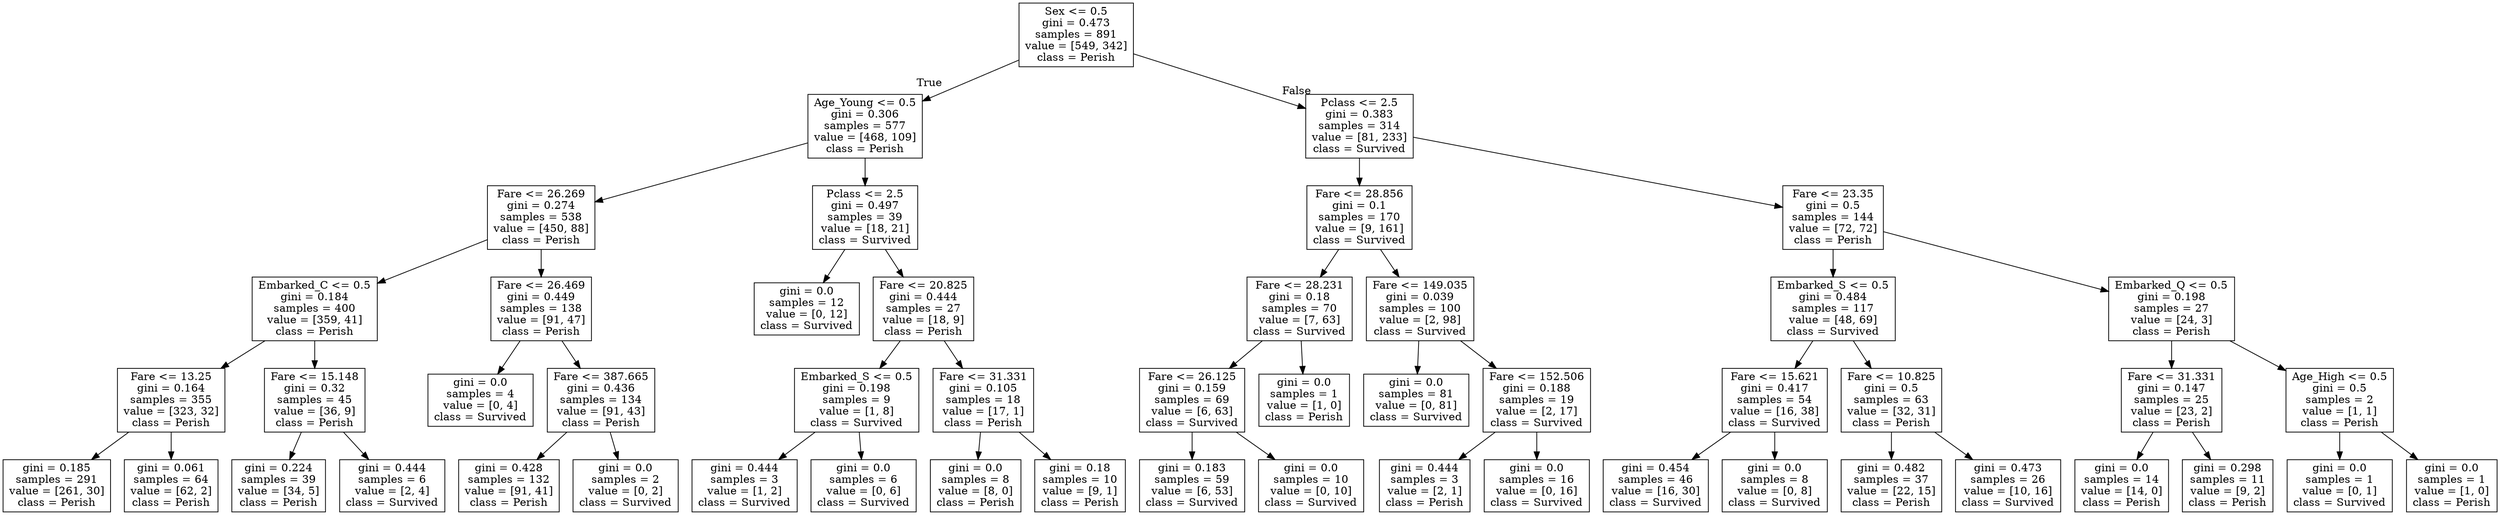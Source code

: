 digraph Tree {
node [shape=box] ;
0 [label="Sex <= 0.5\ngini = 0.473\nsamples = 891\nvalue = [549, 342]\nclass = Perish"] ;
1 [label="Age_Young <= 0.5\ngini = 0.306\nsamples = 577\nvalue = [468, 109]\nclass = Perish"] ;
0 -> 1 [labeldistance=2.5, labelangle=45, headlabel="True"] ;
2 [label="Fare <= 26.269\ngini = 0.274\nsamples = 538\nvalue = [450, 88]\nclass = Perish"] ;
1 -> 2 ;
3 [label="Embarked_C <= 0.5\ngini = 0.184\nsamples = 400\nvalue = [359, 41]\nclass = Perish"] ;
2 -> 3 ;
4 [label="Fare <= 13.25\ngini = 0.164\nsamples = 355\nvalue = [323, 32]\nclass = Perish"] ;
3 -> 4 ;
5 [label="gini = 0.185\nsamples = 291\nvalue = [261, 30]\nclass = Perish"] ;
4 -> 5 ;
6 [label="gini = 0.061\nsamples = 64\nvalue = [62, 2]\nclass = Perish"] ;
4 -> 6 ;
7 [label="Fare <= 15.148\ngini = 0.32\nsamples = 45\nvalue = [36, 9]\nclass = Perish"] ;
3 -> 7 ;
8 [label="gini = 0.224\nsamples = 39\nvalue = [34, 5]\nclass = Perish"] ;
7 -> 8 ;
9 [label="gini = 0.444\nsamples = 6\nvalue = [2, 4]\nclass = Survived"] ;
7 -> 9 ;
10 [label="Fare <= 26.469\ngini = 0.449\nsamples = 138\nvalue = [91, 47]\nclass = Perish"] ;
2 -> 10 ;
11 [label="gini = 0.0\nsamples = 4\nvalue = [0, 4]\nclass = Survived"] ;
10 -> 11 ;
12 [label="Fare <= 387.665\ngini = 0.436\nsamples = 134\nvalue = [91, 43]\nclass = Perish"] ;
10 -> 12 ;
13 [label="gini = 0.428\nsamples = 132\nvalue = [91, 41]\nclass = Perish"] ;
12 -> 13 ;
14 [label="gini = 0.0\nsamples = 2\nvalue = [0, 2]\nclass = Survived"] ;
12 -> 14 ;
15 [label="Pclass <= 2.5\ngini = 0.497\nsamples = 39\nvalue = [18, 21]\nclass = Survived"] ;
1 -> 15 ;
16 [label="gini = 0.0\nsamples = 12\nvalue = [0, 12]\nclass = Survived"] ;
15 -> 16 ;
17 [label="Fare <= 20.825\ngini = 0.444\nsamples = 27\nvalue = [18, 9]\nclass = Perish"] ;
15 -> 17 ;
18 [label="Embarked_S <= 0.5\ngini = 0.198\nsamples = 9\nvalue = [1, 8]\nclass = Survived"] ;
17 -> 18 ;
19 [label="gini = 0.444\nsamples = 3\nvalue = [1, 2]\nclass = Survived"] ;
18 -> 19 ;
20 [label="gini = 0.0\nsamples = 6\nvalue = [0, 6]\nclass = Survived"] ;
18 -> 20 ;
21 [label="Fare <= 31.331\ngini = 0.105\nsamples = 18\nvalue = [17, 1]\nclass = Perish"] ;
17 -> 21 ;
22 [label="gini = 0.0\nsamples = 8\nvalue = [8, 0]\nclass = Perish"] ;
21 -> 22 ;
23 [label="gini = 0.18\nsamples = 10\nvalue = [9, 1]\nclass = Perish"] ;
21 -> 23 ;
24 [label="Pclass <= 2.5\ngini = 0.383\nsamples = 314\nvalue = [81, 233]\nclass = Survived"] ;
0 -> 24 [labeldistance=2.5, labelangle=-45, headlabel="False"] ;
25 [label="Fare <= 28.856\ngini = 0.1\nsamples = 170\nvalue = [9, 161]\nclass = Survived"] ;
24 -> 25 ;
26 [label="Fare <= 28.231\ngini = 0.18\nsamples = 70\nvalue = [7, 63]\nclass = Survived"] ;
25 -> 26 ;
27 [label="Fare <= 26.125\ngini = 0.159\nsamples = 69\nvalue = [6, 63]\nclass = Survived"] ;
26 -> 27 ;
28 [label="gini = 0.183\nsamples = 59\nvalue = [6, 53]\nclass = Survived"] ;
27 -> 28 ;
29 [label="gini = 0.0\nsamples = 10\nvalue = [0, 10]\nclass = Survived"] ;
27 -> 29 ;
30 [label="gini = 0.0\nsamples = 1\nvalue = [1, 0]\nclass = Perish"] ;
26 -> 30 ;
31 [label="Fare <= 149.035\ngini = 0.039\nsamples = 100\nvalue = [2, 98]\nclass = Survived"] ;
25 -> 31 ;
32 [label="gini = 0.0\nsamples = 81\nvalue = [0, 81]\nclass = Survived"] ;
31 -> 32 ;
33 [label="Fare <= 152.506\ngini = 0.188\nsamples = 19\nvalue = [2, 17]\nclass = Survived"] ;
31 -> 33 ;
34 [label="gini = 0.444\nsamples = 3\nvalue = [2, 1]\nclass = Perish"] ;
33 -> 34 ;
35 [label="gini = 0.0\nsamples = 16\nvalue = [0, 16]\nclass = Survived"] ;
33 -> 35 ;
36 [label="Fare <= 23.35\ngini = 0.5\nsamples = 144\nvalue = [72, 72]\nclass = Perish"] ;
24 -> 36 ;
37 [label="Embarked_S <= 0.5\ngini = 0.484\nsamples = 117\nvalue = [48, 69]\nclass = Survived"] ;
36 -> 37 ;
38 [label="Fare <= 15.621\ngini = 0.417\nsamples = 54\nvalue = [16, 38]\nclass = Survived"] ;
37 -> 38 ;
39 [label="gini = 0.454\nsamples = 46\nvalue = [16, 30]\nclass = Survived"] ;
38 -> 39 ;
40 [label="gini = 0.0\nsamples = 8\nvalue = [0, 8]\nclass = Survived"] ;
38 -> 40 ;
41 [label="Fare <= 10.825\ngini = 0.5\nsamples = 63\nvalue = [32, 31]\nclass = Perish"] ;
37 -> 41 ;
42 [label="gini = 0.482\nsamples = 37\nvalue = [22, 15]\nclass = Perish"] ;
41 -> 42 ;
43 [label="gini = 0.473\nsamples = 26\nvalue = [10, 16]\nclass = Survived"] ;
41 -> 43 ;
44 [label="Embarked_Q <= 0.5\ngini = 0.198\nsamples = 27\nvalue = [24, 3]\nclass = Perish"] ;
36 -> 44 ;
45 [label="Fare <= 31.331\ngini = 0.147\nsamples = 25\nvalue = [23, 2]\nclass = Perish"] ;
44 -> 45 ;
46 [label="gini = 0.0\nsamples = 14\nvalue = [14, 0]\nclass = Perish"] ;
45 -> 46 ;
47 [label="gini = 0.298\nsamples = 11\nvalue = [9, 2]\nclass = Perish"] ;
45 -> 47 ;
48 [label="Age_High <= 0.5\ngini = 0.5\nsamples = 2\nvalue = [1, 1]\nclass = Perish"] ;
44 -> 48 ;
49 [label="gini = 0.0\nsamples = 1\nvalue = [0, 1]\nclass = Survived"] ;
48 -> 49 ;
50 [label="gini = 0.0\nsamples = 1\nvalue = [1, 0]\nclass = Perish"] ;
48 -> 50 ;
}